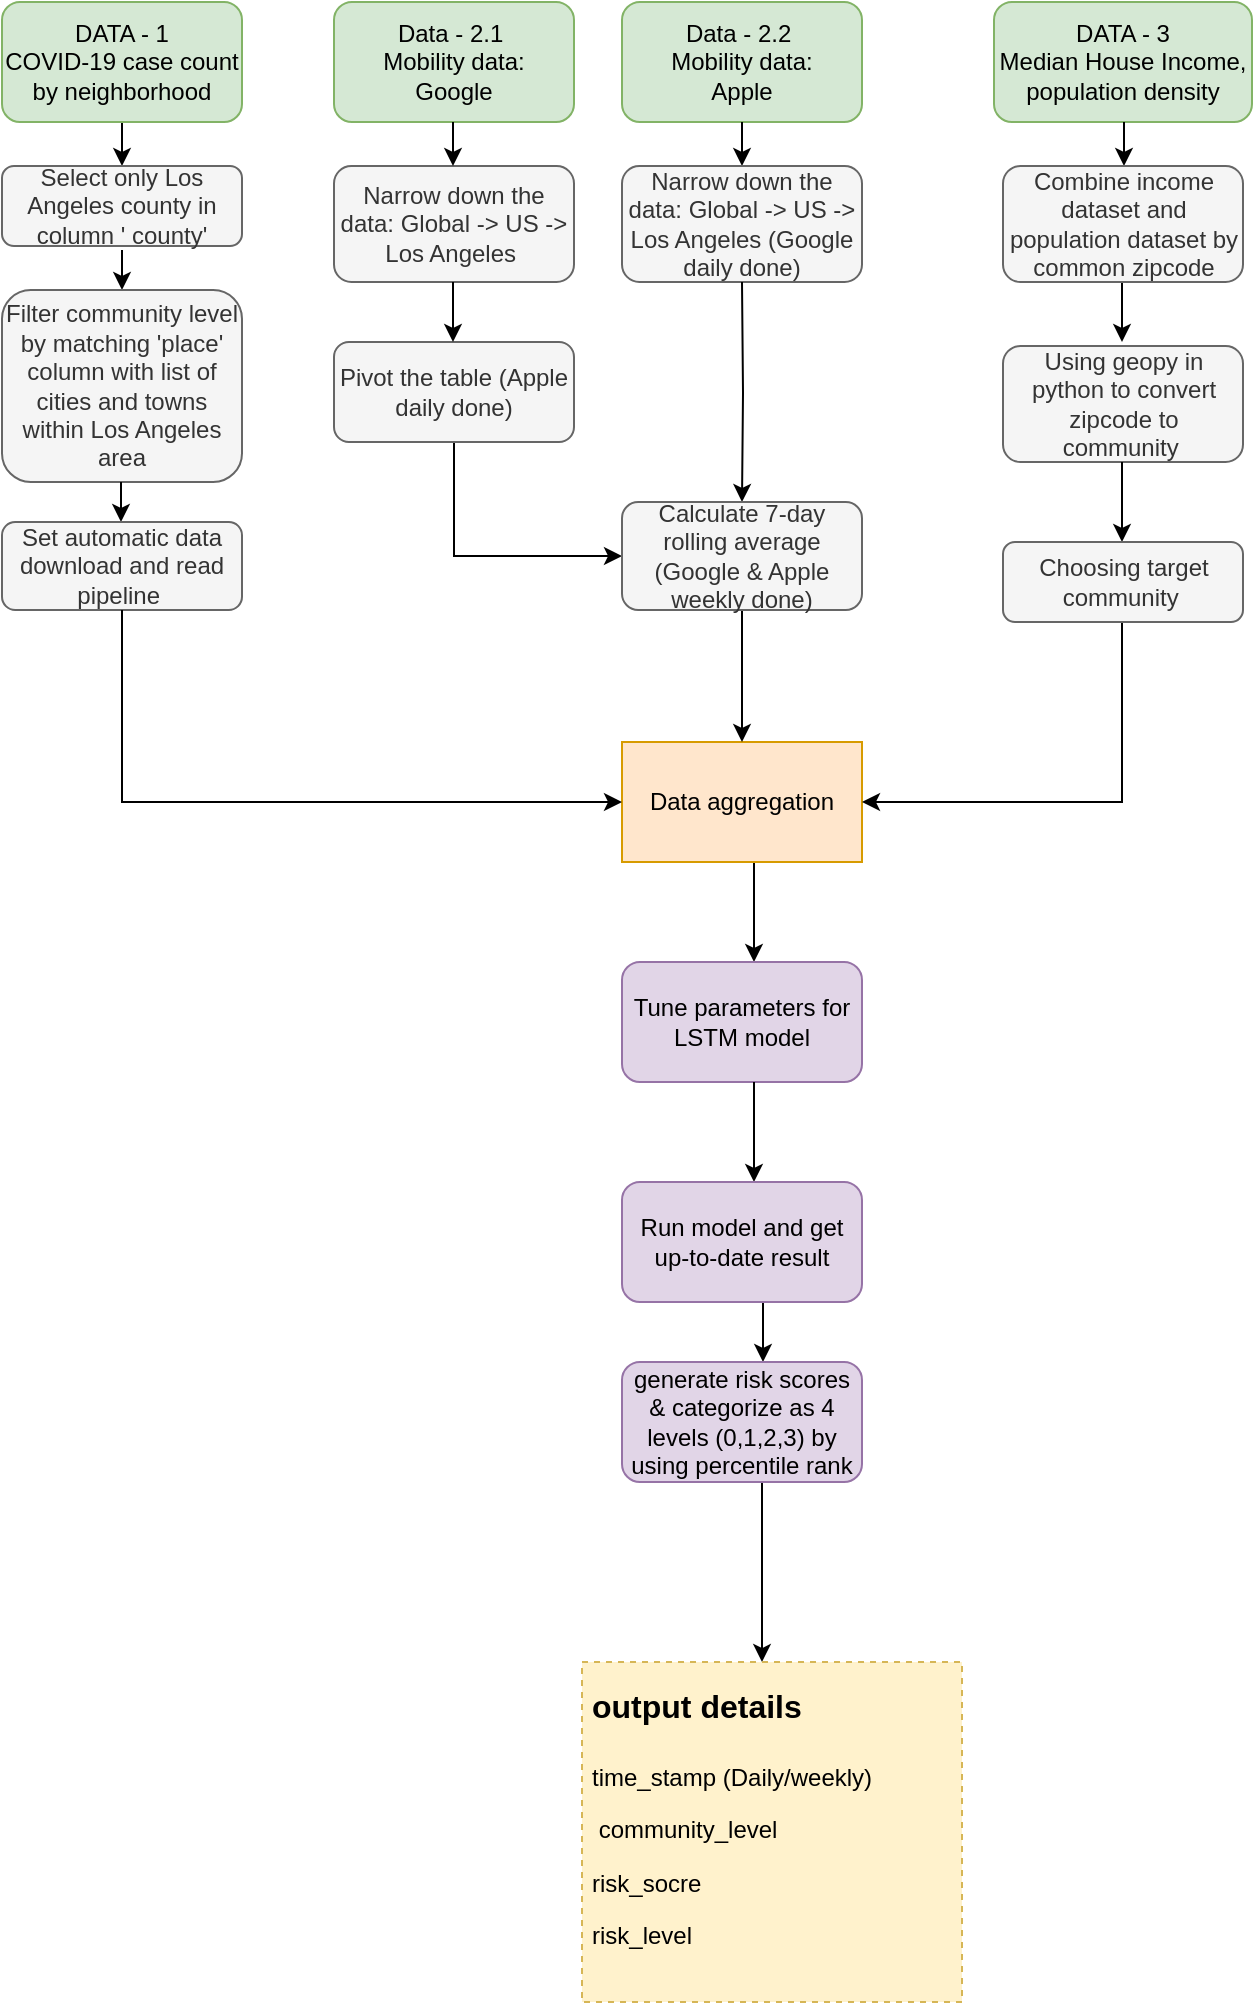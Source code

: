 <mxfile version="13.6.1" type="github">
  <diagram id="n8BWnJe9wmHFYGAis24Z" name="Page-1">
    <mxGraphModel dx="786" dy="459" grid="1" gridSize="10" guides="1" tooltips="1" connect="1" arrows="1" fold="1" page="1" pageScale="1" pageWidth="827" pageHeight="1169" math="0" shadow="0">
      <root>
        <mxCell id="0" />
        <mxCell id="1" parent="0" />
        <mxCell id="cCQW8uKocdd_1a3b0VfQ-2" value="Data - 2.2&amp;nbsp;&lt;br&gt;Mobility data: &lt;br&gt;Apple" style="rounded=1;whiteSpace=wrap;html=1;fillColor=#d5e8d4;strokeColor=#82b366;" parent="1" vertex="1">
          <mxGeometry x="360" y="30" width="120" height="60" as="geometry" />
        </mxCell>
        <mxCell id="cCQW8uKocdd_1a3b0VfQ-3" value="" style="edgeStyle=orthogonalEdgeStyle;rounded=0;orthogonalLoop=1;jettySize=auto;html=1;" parent="1" edge="1">
          <mxGeometry relative="1" as="geometry">
            <mxPoint x="110" y="72" as="sourcePoint" />
            <mxPoint x="110" y="112" as="targetPoint" />
            <Array as="points">
              <mxPoint x="110" y="112" />
              <mxPoint x="110" y="112" />
            </Array>
          </mxGeometry>
        </mxCell>
        <mxCell id="cCQW8uKocdd_1a3b0VfQ-4" value="DATA - 1&lt;br&gt;COVID-19 case count by neighborhood" style="rounded=1;whiteSpace=wrap;html=1;fillColor=#d5e8d4;strokeColor=#82b366;" parent="1" vertex="1">
          <mxGeometry x="50" y="30" width="120" height="60" as="geometry" />
        </mxCell>
        <mxCell id="cCQW8uKocdd_1a3b0VfQ-6" value="DATA - 3&lt;br&gt;Median House Income, population density" style="rounded=1;whiteSpace=wrap;html=1;fillColor=#d5e8d4;strokeColor=#82b366;" parent="1" vertex="1">
          <mxGeometry x="546" y="30" width="129" height="60" as="geometry" />
        </mxCell>
        <mxCell id="cCQW8uKocdd_1a3b0VfQ-11" value="" style="edgeStyle=orthogonalEdgeStyle;rounded=0;orthogonalLoop=1;jettySize=auto;html=1;" parent="1" source="cCQW8uKocdd_1a3b0VfQ-12" edge="1">
          <mxGeometry relative="1" as="geometry">
            <mxPoint x="426" y="510" as="targetPoint" />
            <Array as="points">
              <mxPoint x="426" y="500" />
              <mxPoint x="426" y="500" />
            </Array>
          </mxGeometry>
        </mxCell>
        <mxCell id="cCQW8uKocdd_1a3b0VfQ-12" value="Data aggregation" style="rounded=0;whiteSpace=wrap;html=1;fillColor=#ffe6cc;strokeColor=#d79b00;" parent="1" vertex="1">
          <mxGeometry x="360" y="400" width="120" height="60" as="geometry" />
        </mxCell>
        <mxCell id="1IQ4xqfNWhl-1mDxlvzx-5" value="" style="edgeStyle=orthogonalEdgeStyle;rounded=0;orthogonalLoop=1;jettySize=auto;html=1;" parent="1" edge="1">
          <mxGeometry relative="1" as="geometry">
            <mxPoint x="610" y="170" as="sourcePoint" />
            <mxPoint x="610" y="200" as="targetPoint" />
          </mxGeometry>
        </mxCell>
        <mxCell id="1IQ4xqfNWhl-1mDxlvzx-6" value="" style="edgeStyle=orthogonalEdgeStyle;rounded=0;orthogonalLoop=1;jettySize=auto;html=1;" parent="1" edge="1">
          <mxGeometry relative="1" as="geometry">
            <mxPoint x="610" y="300" as="sourcePoint" />
            <mxPoint x="480" y="430" as="targetPoint" />
            <Array as="points">
              <mxPoint x="610" y="430" />
            </Array>
          </mxGeometry>
        </mxCell>
        <mxCell id="cnYKGENYZsOeAPs4FQzv-7" value="Select only Los Angeles county in column &#39; county&#39;" style="rounded=1;whiteSpace=wrap;html=1;align=center;fillColor=#f5f5f5;strokeColor=#666666;fontColor=#333333;" parent="1" vertex="1">
          <mxGeometry x="50" y="112" width="120" height="40" as="geometry" />
        </mxCell>
        <mxCell id="cnYKGENYZsOeAPs4FQzv-15" value="" style="edgeStyle=orthogonalEdgeStyle;rounded=0;orthogonalLoop=1;jettySize=auto;html=1;" parent="1" edge="1">
          <mxGeometry relative="1" as="geometry">
            <mxPoint x="110" y="154" as="sourcePoint" />
            <mxPoint x="110" y="174" as="targetPoint" />
            <Array as="points">
              <mxPoint x="110" y="174" />
              <mxPoint x="110" y="174" />
            </Array>
          </mxGeometry>
        </mxCell>
        <mxCell id="cnYKGENYZsOeAPs4FQzv-16" value="Filter community level by matching &#39;place&#39; column with list of cities and towns within Los Angeles area" style="rounded=1;whiteSpace=wrap;html=1;align=center;fillColor=#f5f5f5;strokeColor=#666666;fontColor=#333333;" parent="1" vertex="1">
          <mxGeometry x="50" y="174" width="120" height="96" as="geometry" />
        </mxCell>
        <mxCell id="cnYKGENYZsOeAPs4FQzv-20" value="" style="edgeStyle=orthogonalEdgeStyle;rounded=0;orthogonalLoop=1;jettySize=auto;html=1;" parent="1" edge="1">
          <mxGeometry relative="1" as="geometry">
            <mxPoint x="109.5" y="270" as="sourcePoint" />
            <mxPoint x="109.5" y="290" as="targetPoint" />
            <Array as="points">
              <mxPoint x="109.5" y="290" />
              <mxPoint x="109.5" y="290" />
            </Array>
          </mxGeometry>
        </mxCell>
        <mxCell id="cnYKGENYZsOeAPs4FQzv-21" value="Set automatic data download and read pipeline&amp;nbsp;" style="rounded=1;whiteSpace=wrap;html=1;align=center;fillColor=#f5f5f5;strokeColor=#666666;fontColor=#333333;" parent="1" vertex="1">
          <mxGeometry x="50" y="290" width="120" height="44" as="geometry" />
        </mxCell>
        <mxCell id="cnYKGENYZsOeAPs4FQzv-27" value="" style="edgeStyle=orthogonalEdgeStyle;rounded=0;orthogonalLoop=1;jettySize=auto;html=1;" parent="1" edge="1">
          <mxGeometry relative="1" as="geometry">
            <mxPoint x="420" y="90" as="sourcePoint" />
            <mxPoint x="420" y="112" as="targetPoint" />
            <Array as="points">
              <mxPoint x="420" y="112" />
              <mxPoint x="420" y="112" />
            </Array>
          </mxGeometry>
        </mxCell>
        <mxCell id="cnYKGENYZsOeAPs4FQzv-28" value="Narrow down the data: Global -&amp;gt; US -&amp;gt; Los Angeles (Google daily done)" style="rounded=1;whiteSpace=wrap;html=1;align=center;fillColor=#f5f5f5;strokeColor=#666666;fontColor=#333333;" parent="1" vertex="1">
          <mxGeometry x="360" y="112" width="120" height="58" as="geometry" />
        </mxCell>
        <mxCell id="cnYKGENYZsOeAPs4FQzv-29" value="" style="edgeStyle=orthogonalEdgeStyle;rounded=0;orthogonalLoop=1;jettySize=auto;html=1;entryX=0.5;entryY=0;entryDx=0;entryDy=0;" parent="1" target="cnYKGENYZsOeAPs4FQzv-32" edge="1">
          <mxGeometry relative="1" as="geometry">
            <mxPoint x="420" y="170" as="sourcePoint" />
            <mxPoint x="420" y="200" as="targetPoint" />
            <Array as="points" />
          </mxGeometry>
        </mxCell>
        <mxCell id="6SXxk8cz07H6yEZXP1Uz-6" style="edgeStyle=orthogonalEdgeStyle;rounded=0;orthogonalLoop=1;jettySize=auto;html=1;exitX=0.5;exitY=1;exitDx=0;exitDy=0;entryX=0;entryY=0.5;entryDx=0;entryDy=0;" parent="1" source="cnYKGENYZsOeAPs4FQzv-30" target="cnYKGENYZsOeAPs4FQzv-32" edge="1">
          <mxGeometry relative="1" as="geometry" />
        </mxCell>
        <mxCell id="cnYKGENYZsOeAPs4FQzv-30" value="Pivot the table (Apple daily done)" style="rounded=1;whiteSpace=wrap;html=1;align=center;fillColor=#f5f5f5;strokeColor=#666666;fontColor=#333333;" parent="1" vertex="1">
          <mxGeometry x="216" y="200" width="120" height="50" as="geometry" />
        </mxCell>
        <mxCell id="6SXxk8cz07H6yEZXP1Uz-8" style="edgeStyle=orthogonalEdgeStyle;rounded=0;orthogonalLoop=1;jettySize=auto;html=1;exitX=0.5;exitY=1;exitDx=0;exitDy=0;entryX=0.5;entryY=0;entryDx=0;entryDy=0;" parent="1" source="cnYKGENYZsOeAPs4FQzv-32" target="cCQW8uKocdd_1a3b0VfQ-12" edge="1">
          <mxGeometry relative="1" as="geometry" />
        </mxCell>
        <mxCell id="cnYKGENYZsOeAPs4FQzv-32" value="Calculate 7-day rolling average (Google &amp;amp; Apple weekly done)" style="rounded=1;whiteSpace=wrap;html=1;align=center;fillColor=#f5f5f5;strokeColor=#666666;fontColor=#333333;" parent="1" vertex="1">
          <mxGeometry x="360" y="280" width="120" height="54" as="geometry" />
        </mxCell>
        <mxCell id="cnYKGENYZsOeAPs4FQzv-33" value="" style="edgeStyle=orthogonalEdgeStyle;rounded=0;orthogonalLoop=1;jettySize=auto;html=1;" parent="1" edge="1">
          <mxGeometry relative="1" as="geometry">
            <mxPoint x="611" y="90" as="sourcePoint" />
            <mxPoint x="610.5" y="112" as="targetPoint" />
            <Array as="points">
              <mxPoint x="610.5" y="112" />
              <mxPoint x="610.5" y="112" />
            </Array>
          </mxGeometry>
        </mxCell>
        <mxCell id="cnYKGENYZsOeAPs4FQzv-34" value="Combine income dataset and population dataset by common zipcode" style="rounded=1;whiteSpace=wrap;html=1;align=center;fillColor=#f5f5f5;strokeColor=#666666;fontColor=#333333;" parent="1" vertex="1">
          <mxGeometry x="550.5" y="112" width="120" height="58" as="geometry" />
        </mxCell>
        <mxCell id="cnYKGENYZsOeAPs4FQzv-36" value="Using geopy in python to convert zipcode to community&amp;nbsp;" style="rounded=1;whiteSpace=wrap;html=1;align=center;fillColor=#f5f5f5;strokeColor=#666666;fontColor=#333333;" parent="1" vertex="1">
          <mxGeometry x="550.5" y="202" width="120" height="58" as="geometry" />
        </mxCell>
        <mxCell id="cnYKGENYZsOeAPs4FQzv-37" value="" style="edgeStyle=orthogonalEdgeStyle;rounded=0;orthogonalLoop=1;jettySize=auto;html=1;" parent="1" edge="1">
          <mxGeometry relative="1" as="geometry">
            <mxPoint x="610" y="260" as="sourcePoint" />
            <mxPoint x="610" y="300" as="targetPoint" />
            <Array as="points">
              <mxPoint x="610" y="300" />
              <mxPoint x="610" y="300" />
            </Array>
          </mxGeometry>
        </mxCell>
        <mxCell id="cnYKGENYZsOeAPs4FQzv-38" value="Choosing target community&amp;nbsp;" style="rounded=1;whiteSpace=wrap;html=1;align=center;fillColor=#f5f5f5;strokeColor=#666666;fontColor=#333333;" parent="1" vertex="1">
          <mxGeometry x="550.5" y="300" width="120" height="40" as="geometry" />
        </mxCell>
        <mxCell id="cnYKGENYZsOeAPs4FQzv-40" value="" style="endArrow=classic;html=1;edgeStyle=orthogonalEdgeStyle;entryX=0;entryY=0.5;entryDx=0;entryDy=0;exitX=0.5;exitY=1;exitDx=0;exitDy=0;rounded=0;" parent="1" source="cnYKGENYZsOeAPs4FQzv-21" target="cCQW8uKocdd_1a3b0VfQ-12" edge="1">
          <mxGeometry width="50" height="50" relative="1" as="geometry">
            <mxPoint x="230" y="490" as="sourcePoint" />
            <mxPoint x="280" y="440" as="targetPoint" />
            <Array as="points">
              <mxPoint x="240" y="430" />
              <mxPoint x="361" y="430" />
            </Array>
          </mxGeometry>
        </mxCell>
        <mxCell id="cCQW8uKocdd_1a3b0VfQ-25" value="" style="endArrow=classic;html=1;entryX=0.5;entryY=0;entryDx=0;entryDy=0;" parent="1" edge="1">
          <mxGeometry width="50" height="50" relative="1" as="geometry">
            <mxPoint x="430.5" y="680" as="sourcePoint" />
            <mxPoint x="430.5" y="710" as="targetPoint" />
          </mxGeometry>
        </mxCell>
        <mxCell id="cCQW8uKocdd_1a3b0VfQ-23" value="" style="edgeStyle=orthogonalEdgeStyle;rounded=0;orthogonalLoop=1;jettySize=auto;html=1;" parent="1" edge="1">
          <mxGeometry relative="1" as="geometry">
            <mxPoint x="410" y="770" as="sourcePoint" />
            <mxPoint x="430" y="860" as="targetPoint" />
            <Array as="points">
              <mxPoint x="430" y="770" />
            </Array>
          </mxGeometry>
        </mxCell>
        <mxCell id="cCQW8uKocdd_1a3b0VfQ-27" value="&lt;h1&gt;&lt;font style=&quot;font-size: 16px&quot;&gt;output details&lt;/font&gt;&lt;/h1&gt;&lt;p&gt;time_stamp (Daily/weekly)&lt;/p&gt;&lt;p&gt;&lt;span&gt;&amp;nbsp;community_level&lt;/span&gt;&lt;/p&gt;&lt;p&gt;&lt;span&gt;risk_socre&lt;/span&gt;&lt;/p&gt;&lt;p&gt;&lt;span&gt;risk_level&lt;/span&gt;&lt;/p&gt;&lt;div&gt;&lt;br&gt;&lt;/div&gt;" style="text;html=1;spacing=5;spacingTop=-20;whiteSpace=wrap;overflow=hidden;rounded=0;fillColor=#fff2cc;strokeColor=#d6b656;dashed=1;" parent="1" vertex="1">
          <mxGeometry x="340" y="860" width="190" height="170" as="geometry" />
        </mxCell>
        <mxCell id="cnYKGENYZsOeAPs4FQzv-42" value="Tune parameters for LSTM model" style="rounded=1;whiteSpace=wrap;html=1;fillColor=#e1d5e7;strokeColor=#9673a6;" parent="1" vertex="1">
          <mxGeometry x="360" y="510" width="120" height="60" as="geometry" />
        </mxCell>
        <mxCell id="cnYKGENYZsOeAPs4FQzv-43" value="" style="edgeStyle=orthogonalEdgeStyle;rounded=0;orthogonalLoop=1;jettySize=auto;html=1;" parent="1" edge="1">
          <mxGeometry relative="1" as="geometry">
            <mxPoint x="426" y="570" as="sourcePoint" />
            <mxPoint x="426" y="620" as="targetPoint" />
            <Array as="points">
              <mxPoint x="426" y="610" />
              <mxPoint x="426" y="610" />
            </Array>
          </mxGeometry>
        </mxCell>
        <mxCell id="cnYKGENYZsOeAPs4FQzv-44" value="Run model and get up-to-date result" style="rounded=1;whiteSpace=wrap;html=1;fillColor=#e1d5e7;strokeColor=#9673a6;" parent="1" vertex="1">
          <mxGeometry x="360" y="620" width="120" height="60" as="geometry" />
        </mxCell>
        <mxCell id="cnYKGENYZsOeAPs4FQzv-45" value="&lt;span style=&quot;color: rgb(0 , 0 , 0) ; font-family: &amp;#34;helvetica&amp;#34; ; font-size: 12px ; font-style: normal ; font-weight: 400 ; letter-spacing: normal ; text-align: center ; text-indent: 0px ; text-transform: none ; word-spacing: 0px ; display: inline ; float: none&quot;&gt;generate risk scores &amp;amp; categorize as 4 levels (0,1,2,3) by using percentile rank&lt;/span&gt;" style="rounded=1;whiteSpace=wrap;html=1;fillColor=#e1d5e7;strokeColor=#9673a6;" parent="1" vertex="1">
          <mxGeometry x="360" y="710" width="120" height="60" as="geometry" />
        </mxCell>
        <mxCell id="6SXxk8cz07H6yEZXP1Uz-1" value="Data - 2.1&amp;nbsp;&lt;br&gt;Mobility data: &lt;br&gt;Google" style="rounded=1;whiteSpace=wrap;html=1;fillColor=#d5e8d4;strokeColor=#82b366;" parent="1" vertex="1">
          <mxGeometry x="216" y="30" width="120" height="60" as="geometry" />
        </mxCell>
        <mxCell id="6SXxk8cz07H6yEZXP1Uz-2" value="Narrow down the data: Global -&amp;gt; US -&amp;gt; Los Angeles&amp;nbsp;" style="rounded=1;whiteSpace=wrap;html=1;align=center;fillColor=#f5f5f5;strokeColor=#666666;fontColor=#333333;" parent="1" vertex="1">
          <mxGeometry x="216" y="112" width="120" height="58" as="geometry" />
        </mxCell>
        <mxCell id="6SXxk8cz07H6yEZXP1Uz-3" value="" style="edgeStyle=orthogonalEdgeStyle;rounded=0;orthogonalLoop=1;jettySize=auto;html=1;" parent="1" edge="1">
          <mxGeometry relative="1" as="geometry">
            <mxPoint x="275.5" y="90" as="sourcePoint" />
            <mxPoint x="275.5" y="112" as="targetPoint" />
            <Array as="points">
              <mxPoint x="275.5" y="112" />
              <mxPoint x="275.5" y="112" />
            </Array>
          </mxGeometry>
        </mxCell>
        <mxCell id="6SXxk8cz07H6yEZXP1Uz-5" value="" style="edgeStyle=orthogonalEdgeStyle;rounded=0;orthogonalLoop=1;jettySize=auto;html=1;" parent="1" edge="1">
          <mxGeometry relative="1" as="geometry">
            <mxPoint x="275.5" y="170" as="sourcePoint" />
            <mxPoint x="275.5" y="200" as="targetPoint" />
            <Array as="points">
              <mxPoint x="275.5" y="200" />
              <mxPoint x="275.5" y="200" />
            </Array>
          </mxGeometry>
        </mxCell>
      </root>
    </mxGraphModel>
  </diagram>
</mxfile>
